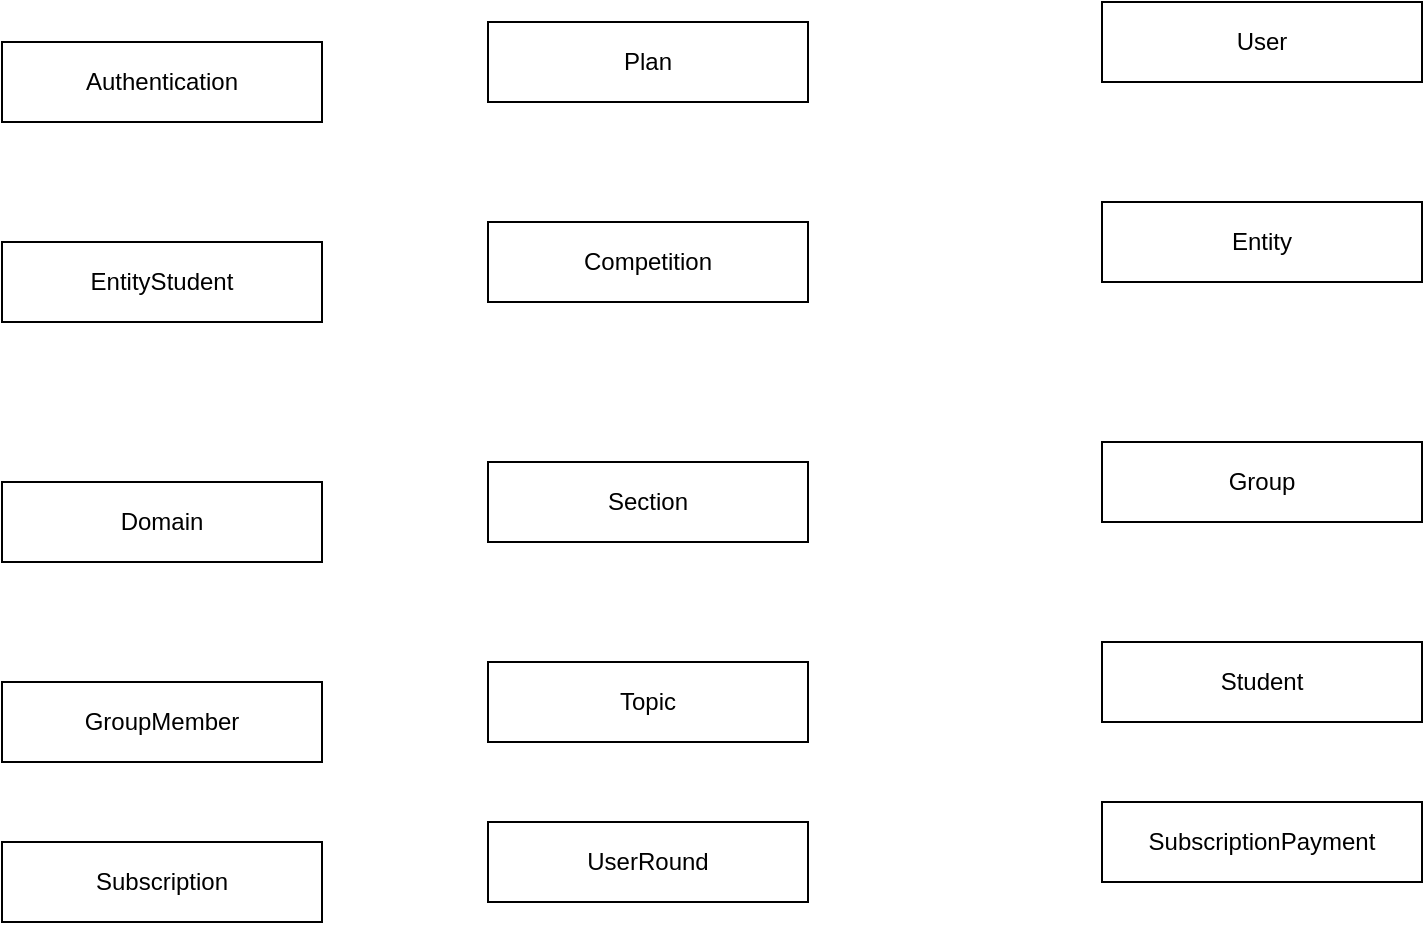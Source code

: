 <mxfile version="22.1.2" type="device" pages="2">
  <diagram name="ERD" id="hwRXHwYlmN7OitarI402">
    <mxGraphModel dx="1295" dy="1858" grid="1" gridSize="10" guides="1" tooltips="1" connect="1" arrows="1" fold="1" page="1" pageScale="1" pageWidth="850" pageHeight="1100" math="0" shadow="0">
      <root>
        <mxCell id="0" />
        <mxCell id="1" parent="0" />
        <mxCell id="P8JqCdYBpQHJv0acO1Ic-2" value="GroupMember" style="whiteSpace=wrap;html=1;align=center;" vertex="1" parent="1">
          <mxGeometry x="50" y="-360" width="160" height="40" as="geometry" />
        </mxCell>
        <mxCell id="P8JqCdYBpQHJv0acO1Ic-3" value="Topic" style="whiteSpace=wrap;html=1;align=center;" vertex="1" parent="1">
          <mxGeometry x="293" y="-370" width="160" height="40" as="geometry" />
        </mxCell>
        <mxCell id="P8JqCdYBpQHJv0acO1Ic-4" value="Student" style="whiteSpace=wrap;html=1;align=center;" vertex="1" parent="1">
          <mxGeometry x="600" y="-380" width="160" height="40" as="geometry" />
        </mxCell>
        <mxCell id="P8JqCdYBpQHJv0acO1Ic-5" value="SubscriptionPayment" style="whiteSpace=wrap;html=1;align=center;" vertex="1" parent="1">
          <mxGeometry x="600" y="-300" width="160" height="40" as="geometry" />
        </mxCell>
        <mxCell id="P8JqCdYBpQHJv0acO1Ic-6" value="UserRound" style="whiteSpace=wrap;html=1;align=center;" vertex="1" parent="1">
          <mxGeometry x="293" y="-290" width="160" height="40" as="geometry" />
        </mxCell>
        <mxCell id="P8JqCdYBpQHJv0acO1Ic-7" value="Subscription" style="whiteSpace=wrap;html=1;align=center;" vertex="1" parent="1">
          <mxGeometry x="50" y="-280" width="160" height="40" as="geometry" />
        </mxCell>
        <mxCell id="P8JqCdYBpQHJv0acO1Ic-8" value="Entity" style="whiteSpace=wrap;html=1;align=center;" vertex="1" parent="1">
          <mxGeometry x="600" y="-600" width="160" height="40" as="geometry" />
        </mxCell>
        <mxCell id="P8JqCdYBpQHJv0acO1Ic-9" value="Competition" style="whiteSpace=wrap;html=1;align=center;" vertex="1" parent="1">
          <mxGeometry x="293" y="-590" width="160" height="40" as="geometry" />
        </mxCell>
        <mxCell id="P8JqCdYBpQHJv0acO1Ic-10" value="EntityStudent" style="whiteSpace=wrap;html=1;align=center;" vertex="1" parent="1">
          <mxGeometry x="50" y="-580" width="160" height="40" as="geometry" />
        </mxCell>
        <mxCell id="P8JqCdYBpQHJv0acO1Ic-11" value="Group" style="whiteSpace=wrap;html=1;align=center;" vertex="1" parent="1">
          <mxGeometry x="600" y="-480" width="160" height="40" as="geometry" />
        </mxCell>
        <mxCell id="P8JqCdYBpQHJv0acO1Ic-12" value="Section" style="whiteSpace=wrap;html=1;align=center;" vertex="1" parent="1">
          <mxGeometry x="293" y="-470" width="160" height="40" as="geometry" />
        </mxCell>
        <mxCell id="P8JqCdYBpQHJv0acO1Ic-13" value="Domain" style="whiteSpace=wrap;html=1;align=center;" vertex="1" parent="1">
          <mxGeometry x="50" y="-460" width="160" height="40" as="geometry" />
        </mxCell>
        <mxCell id="P8JqCdYBpQHJv0acO1Ic-14" value="User" style="whiteSpace=wrap;html=1;align=center;" vertex="1" parent="1">
          <mxGeometry x="600" y="-700" width="160" height="40" as="geometry" />
        </mxCell>
        <mxCell id="P8JqCdYBpQHJv0acO1Ic-15" value="Plan" style="whiteSpace=wrap;html=1;align=center;" vertex="1" parent="1">
          <mxGeometry x="293" y="-690" width="160" height="40" as="geometry" />
        </mxCell>
        <mxCell id="P8JqCdYBpQHJv0acO1Ic-16" value="Authentication" style="whiteSpace=wrap;html=1;align=center;" vertex="1" parent="1">
          <mxGeometry x="50" y="-680" width="160" height="40" as="geometry" />
        </mxCell>
      </root>
    </mxGraphModel>
  </diagram>
  <diagram name="Tables" id="ACTJizN5Qxo46IwupQNN">
    <mxGraphModel dx="1036" dy="1706" grid="1" gridSize="10" guides="1" tooltips="1" connect="1" arrows="1" fold="1" page="1" pageScale="1" pageWidth="850" pageHeight="1100" math="0" shadow="0">
      <root>
        <mxCell id="aL5RLeebEqvUCbHwp5d0-0" />
        <mxCell id="aL5RLeebEqvUCbHwp5d0-1" parent="aL5RLeebEqvUCbHwp5d0-0" />
        <mxCell id="aL5RLeebEqvUCbHwp5d0-2" value="Competition Table" style="swimlane;startSize=20;" vertex="1" parent="aL5RLeebEqvUCbHwp5d0-1">
          <mxGeometry x="285" y="-680" width="270" height="254" as="geometry" />
        </mxCell>
        <mxCell id="aL5RLeebEqvUCbHwp5d0-3" value="EntityID: INT (Composite PK, Composite FK)" style="text;html=1;strokeColor=default;fillColor=none;" vertex="1" parent="aL5RLeebEqvUCbHwp5d0-2">
          <mxGeometry y="20" width="270" height="26" as="geometry" />
        </mxCell>
        <mxCell id="aL5RLeebEqvUCbHwp5d0-4" value="DomainID: INT (Composite PK, Composite FK)" style="text;html=1;strokeColor=default;fillColor=none;" vertex="1" parent="aL5RLeebEqvUCbHwp5d0-2">
          <mxGeometry y="46" width="270" height="26" as="geometry" />
        </mxCell>
        <mxCell id="aL5RLeebEqvUCbHwp5d0-5" value="CompetitionID: INT (Composite PK)" style="text;html=1;strokeColor=default;fillColor=none;" vertex="1" parent="aL5RLeebEqvUCbHwp5d0-2">
          <mxGeometry y="72" width="270" height="26" as="geometry" />
        </mxCell>
        <mxCell id="aL5RLeebEqvUCbHwp5d0-6" value="CompetitionName: VARCHAR" style="text;html=1;strokeColor=default;fillColor=none;" vertex="1" parent="aL5RLeebEqvUCbHwp5d0-2">
          <mxGeometry y="98" width="270" height="26" as="geometry" />
        </mxCell>
        <mxCell id="aL5RLeebEqvUCbHwp5d0-7" value="CompetitionDescription: VARCHAR" style="text;html=1;strokeColor=default;fillColor=none;" vertex="1" parent="aL5RLeebEqvUCbHwp5d0-2">
          <mxGeometry y="124" width="270" height="26" as="geometry" />
        </mxCell>
        <mxCell id="aL5RLeebEqvUCbHwp5d0-8" value="CompetitionDate: DATE" style="text;html=1;strokeColor=default;fillColor=none;" vertex="1" parent="aL5RLeebEqvUCbHwp5d0-2">
          <mxGeometry y="150" width="270" height="26" as="geometry" />
        </mxCell>
        <mxCell id="aL5RLeebEqvUCbHwp5d0-9" value="Status: INT" style="text;html=1;strokeColor=default;fillColor=none;" vertex="1" parent="aL5RLeebEqvUCbHwp5d0-2">
          <mxGeometry y="176" width="270" height="26" as="geometry" />
        </mxCell>
        <mxCell id="aL5RLeebEqvUCbHwp5d0-10" value="CreatedDate: DATE" style="text;html=1;strokeColor=default;fillColor=none;" vertex="1" parent="aL5RLeebEqvUCbHwp5d0-2">
          <mxGeometry y="202" width="270" height="26" as="geometry" />
        </mxCell>
        <mxCell id="aL5RLeebEqvUCbHwp5d0-11" value="UpdatedDate: DATE" style="text;html=1;strokeColor=default;fillColor=none;" vertex="1" parent="aL5RLeebEqvUCbHwp5d0-2">
          <mxGeometry y="228" width="270" height="26" as="geometry" />
        </mxCell>
        <mxCell id="aL5RLeebEqvUCbHwp5d0-12" value="Domain Table" style="swimlane;startSize=20;" vertex="1" parent="aL5RLeebEqvUCbHwp5d0-1">
          <mxGeometry x="40" y="-374" width="200" height="228" as="geometry" />
        </mxCell>
        <mxCell id="aL5RLeebEqvUCbHwp5d0-13" value="EntityID: INT (Composite PK, FK)" style="text;html=1;strokeColor=default;fillColor=none;" vertex="1" parent="aL5RLeebEqvUCbHwp5d0-12">
          <mxGeometry y="20" width="200" height="26" as="geometry" />
        </mxCell>
        <mxCell id="aL5RLeebEqvUCbHwp5d0-14" value="DomainID: INT (Composite PK)" style="text;html=1;strokeColor=default;fillColor=none;" vertex="1" parent="aL5RLeebEqvUCbHwp5d0-12">
          <mxGeometry y="46" width="200" height="26" as="geometry" />
        </mxCell>
        <mxCell id="aL5RLeebEqvUCbHwp5d0-15" value="DomainName: VARCHAR" style="text;html=1;strokeColor=default;fillColor=none;" vertex="1" parent="aL5RLeebEqvUCbHwp5d0-12">
          <mxGeometry y="72" width="200" height="26" as="geometry" />
        </mxCell>
        <mxCell id="aL5RLeebEqvUCbHwp5d0-16" value="DomainImage: VARCHAR" style="text;html=1;strokeColor=default;fillColor=none;" vertex="1" parent="aL5RLeebEqvUCbHwp5d0-12">
          <mxGeometry y="98" width="200" height="26" as="geometry" />
        </mxCell>
        <mxCell id="aL5RLeebEqvUCbHwp5d0-17" value="DomainOrder: INT" style="text;html=1;strokeColor=default;fillColor=none;" vertex="1" parent="aL5RLeebEqvUCbHwp5d0-12">
          <mxGeometry y="124" width="200" height="26" as="geometry" />
        </mxCell>
        <mxCell id="aL5RLeebEqvUCbHwp5d0-18" value="Status: INT" style="text;html=1;strokeColor=default;fillColor=none;" vertex="1" parent="aL5RLeebEqvUCbHwp5d0-12">
          <mxGeometry y="150" width="200" height="26" as="geometry" />
        </mxCell>
        <mxCell id="aL5RLeebEqvUCbHwp5d0-19" value="CreatedDate: DATE" style="text;html=1;strokeColor=default;fillColor=none;" vertex="1" parent="aL5RLeebEqvUCbHwp5d0-12">
          <mxGeometry y="176" width="200" height="26" as="geometry" />
        </mxCell>
        <mxCell id="aL5RLeebEqvUCbHwp5d0-20" value="UpdatedDate: DATE" style="text;html=1;strokeColor=default;fillColor=none;" vertex="1" parent="aL5RLeebEqvUCbHwp5d0-12">
          <mxGeometry y="202" width="200" height="26" as="geometry" />
        </mxCell>
        <mxCell id="aL5RLeebEqvUCbHwp5d0-21" value="Entity Table" style="swimlane;startSize=20;" vertex="1" parent="aL5RLeebEqvUCbHwp5d0-1">
          <mxGeometry x="600" y="-680" width="200" height="254" as="geometry" />
        </mxCell>
        <mxCell id="aL5RLeebEqvUCbHwp5d0-22" value="EntityID: INT (PK)" style="text;html=1;strokeColor=default;fillColor=none;" vertex="1" parent="aL5RLeebEqvUCbHwp5d0-21">
          <mxGeometry y="20" width="200" height="26" as="geometry" />
        </mxCell>
        <mxCell id="aL5RLeebEqvUCbHwp5d0-23" value="EntityName: VARCHAR" style="text;html=1;strokeColor=default;fillColor=none;" vertex="1" parent="aL5RLeebEqvUCbHwp5d0-21">
          <mxGeometry y="46" width="200" height="26" as="geometry" />
        </mxCell>
        <mxCell id="aL5RLeebEqvUCbHwp5d0-24" value="ManagerID: VARCHAR (FK)" style="text;html=1;strokeColor=default;fillColor=none;" vertex="1" parent="aL5RLeebEqvUCbHwp5d0-21">
          <mxGeometry y="72" width="200" height="26" as="geometry" />
        </mxCell>
        <mxCell id="aL5RLeebEqvUCbHwp5d0-25" value="EntityPhone: VARCHAR" style="text;html=1;strokeColor=default;fillColor=none;" vertex="1" parent="aL5RLeebEqvUCbHwp5d0-21">
          <mxGeometry y="98" width="200" height="26" as="geometry" />
        </mxCell>
        <mxCell id="aL5RLeebEqvUCbHwp5d0-26" value="EntityEmail: VARCHAR" style="text;html=1;strokeColor=default;fillColor=none;" vertex="1" parent="aL5RLeebEqvUCbHwp5d0-21">
          <mxGeometry y="124" width="200" height="26" as="geometry" />
        </mxCell>
        <mxCell id="aL5RLeebEqvUCbHwp5d0-27" value="EntityImage: VARCHAR" style="text;html=1;strokeColor=default;fillColor=none;" vertex="1" parent="aL5RLeebEqvUCbHwp5d0-21">
          <mxGeometry y="150" width="200" height="26" as="geometry" />
        </mxCell>
        <mxCell id="aL5RLeebEqvUCbHwp5d0-28" value="Status: INT" style="text;html=1;strokeColor=default;fillColor=none;" vertex="1" parent="aL5RLeebEqvUCbHwp5d0-21">
          <mxGeometry y="176" width="200" height="26" as="geometry" />
        </mxCell>
        <mxCell id="aL5RLeebEqvUCbHwp5d0-29" value="CreatedDate: DATE" style="text;html=1;strokeColor=default;fillColor=none;" vertex="1" parent="aL5RLeebEqvUCbHwp5d0-21">
          <mxGeometry y="202" width="200" height="26" as="geometry" />
        </mxCell>
        <mxCell id="aL5RLeebEqvUCbHwp5d0-30" value="UpdatedDate: DATE" style="text;html=1;strokeColor=default;fillColor=none;" vertex="1" parent="aL5RLeebEqvUCbHwp5d0-21">
          <mxGeometry y="228" width="200" height="26" as="geometry" />
        </mxCell>
        <mxCell id="aL5RLeebEqvUCbHwp5d0-31" value="EntityStudent Table" style="swimlane;startSize=20;" vertex="1" parent="aL5RLeebEqvUCbHwp5d0-1">
          <mxGeometry x="40" y="-680" width="200" height="150" as="geometry" />
        </mxCell>
        <mxCell id="aL5RLeebEqvUCbHwp5d0-32" value="EntityID: INT (PK)" style="text;html=1;strokeColor=default;fillColor=none;" vertex="1" parent="aL5RLeebEqvUCbHwp5d0-31">
          <mxGeometry y="20" width="200" height="26" as="geometry" />
        </mxCell>
        <mxCell id="aL5RLeebEqvUCbHwp5d0-33" value="StudentID: INT" style="text;html=1;strokeColor=default;fillColor=none;" vertex="1" parent="aL5RLeebEqvUCbHwp5d0-31">
          <mxGeometry y="46" width="200" height="26" as="geometry" />
        </mxCell>
        <mxCell id="aL5RLeebEqvUCbHwp5d0-34" value="Status: INT" style="text;html=1;strokeColor=default;fillColor=none;" vertex="1" parent="aL5RLeebEqvUCbHwp5d0-31">
          <mxGeometry y="72" width="200" height="26" as="geometry" />
        </mxCell>
        <mxCell id="aL5RLeebEqvUCbHwp5d0-35" value="CreatedDate: DATE" style="text;html=1;strokeColor=default;fillColor=none;" vertex="1" parent="aL5RLeebEqvUCbHwp5d0-31">
          <mxGeometry y="98" width="200" height="26" as="geometry" />
        </mxCell>
        <mxCell id="aL5RLeebEqvUCbHwp5d0-36" value="UpdatedDate: DATE" style="text;html=1;strokeColor=default;fillColor=none;" vertex="1" parent="aL5RLeebEqvUCbHwp5d0-31">
          <mxGeometry y="124" width="200" height="26" as="geometry" />
        </mxCell>
        <mxCell id="aL5RLeebEqvUCbHwp5d0-37" value="Group Table" style="swimlane;startSize=20;" vertex="1" parent="aL5RLeebEqvUCbHwp5d0-1">
          <mxGeometry x="600" y="-374" width="200" height="202" as="geometry" />
        </mxCell>
        <mxCell id="aL5RLeebEqvUCbHwp5d0-38" value="EntityID: INT (Composite PK, FK)" style="text;html=1;strokeColor=default;fillColor=none;" vertex="1" parent="aL5RLeebEqvUCbHwp5d0-37">
          <mxGeometry y="20" width="200" height="26" as="geometry" />
        </mxCell>
        <mxCell id="aL5RLeebEqvUCbHwp5d0-39" value="GroupID: INT (Composite PK)" style="text;html=1;strokeColor=default;fillColor=none;" vertex="1" parent="aL5RLeebEqvUCbHwp5d0-37">
          <mxGeometry y="46" width="200" height="26" as="geometry" />
        </mxCell>
        <mxCell id="aL5RLeebEqvUCbHwp5d0-40" value="GroupName: VARCHAR" style="text;html=1;strokeColor=default;fillColor=none;" vertex="1" parent="aL5RLeebEqvUCbHwp5d0-37">
          <mxGeometry y="72" width="200" height="26" as="geometry" />
        </mxCell>
        <mxCell id="aL5RLeebEqvUCbHwp5d0-41" value="GroupImage: VARCHAR" style="text;html=1;strokeColor=default;fillColor=none;" vertex="1" parent="aL5RLeebEqvUCbHwp5d0-37">
          <mxGeometry y="98" width="200" height="26" as="geometry" />
        </mxCell>
        <mxCell id="aL5RLeebEqvUCbHwp5d0-42" value="Status: INT" style="text;html=1;strokeColor=default;fillColor=none;" vertex="1" parent="aL5RLeebEqvUCbHwp5d0-37">
          <mxGeometry y="124" width="200" height="26" as="geometry" />
        </mxCell>
        <mxCell id="aL5RLeebEqvUCbHwp5d0-43" value="CreatedDate: DATE" style="text;html=1;strokeColor=default;fillColor=none;" vertex="1" parent="aL5RLeebEqvUCbHwp5d0-37">
          <mxGeometry y="150" width="200" height="26" as="geometry" />
        </mxCell>
        <mxCell id="aL5RLeebEqvUCbHwp5d0-44" value="UpdatedDate: DATE" style="text;html=1;strokeColor=default;fillColor=none;" vertex="1" parent="aL5RLeebEqvUCbHwp5d0-37">
          <mxGeometry y="176" width="200" height="26" as="geometry" />
        </mxCell>
        <mxCell id="aL5RLeebEqvUCbHwp5d0-45" value="Plan Table" style="swimlane;startSize=20;" vertex="1" parent="aL5RLeebEqvUCbHwp5d0-1">
          <mxGeometry x="320" y="-1040" width="200" height="176" as="geometry" />
        </mxCell>
        <mxCell id="aL5RLeebEqvUCbHwp5d0-46" value="PlanID: INT (PK)" style="text;html=1;strokeColor=default;fillColor=none;" vertex="1" parent="aL5RLeebEqvUCbHwp5d0-45">
          <mxGeometry y="20" width="200" height="26" as="geometry" />
        </mxCell>
        <mxCell id="aL5RLeebEqvUCbHwp5d0-47" value="PlanName: VARCHAR" style="text;html=1;strokeColor=default;fillColor=none;" vertex="1" parent="aL5RLeebEqvUCbHwp5d0-45">
          <mxGeometry y="46" width="200" height="26" as="geometry" />
        </mxCell>
        <mxCell id="aL5RLeebEqvUCbHwp5d0-48" value="AllowedGroups: INT" style="text;html=1;strokeColor=default;fillColor=none;" vertex="1" parent="aL5RLeebEqvUCbHwp5d0-45">
          <mxGeometry y="72" width="200" height="26" as="geometry" />
        </mxCell>
        <mxCell id="aL5RLeebEqvUCbHwp5d0-49" value="AllowedStudents: INT" style="text;html=1;strokeColor=default;fillColor=none;" vertex="1" parent="aL5RLeebEqvUCbHwp5d0-45">
          <mxGeometry y="98" width="200" height="26" as="geometry" />
        </mxCell>
        <mxCell id="aL5RLeebEqvUCbHwp5d0-50" value="Duration: VARCHAR" style="text;html=1;strokeColor=default;fillColor=none;" vertex="1" parent="aL5RLeebEqvUCbHwp5d0-45">
          <mxGeometry y="124" width="200" height="26" as="geometry" />
        </mxCell>
        <mxCell id="aL5RLeebEqvUCbHwp5d0-51" value="Price: DECIMAL" style="text;html=1;strokeColor=default;fillColor=none;" vertex="1" parent="aL5RLeebEqvUCbHwp5d0-45">
          <mxGeometry y="150" width="200" height="26" as="geometry" />
        </mxCell>
        <mxCell id="aL5RLeebEqvUCbHwp5d0-52" value="GroupMember Table" style="swimlane;startSize=20;" vertex="1" parent="aL5RLeebEqvUCbHwp5d0-1">
          <mxGeometry x="40" y="449" width="200" height="228" as="geometry" />
        </mxCell>
        <mxCell id="aL5RLeebEqvUCbHwp5d0-53" value="EntityID: INT (Composite FK)" style="text;html=1;strokeColor=default;fillColor=none;" vertex="1" parent="aL5RLeebEqvUCbHwp5d0-52">
          <mxGeometry y="20" width="200" height="26" as="geometry" />
        </mxCell>
        <mxCell id="aL5RLeebEqvUCbHwp5d0-54" value="GroupID: INT (Composite FK)" style="text;html=1;strokeColor=default;fillColor=none;" vertex="1" parent="aL5RLeebEqvUCbHwp5d0-52">
          <mxGeometry y="46" width="200" height="26" as="geometry" />
        </mxCell>
        <mxCell id="aL5RLeebEqvUCbHwp5d0-55" value="MemberID: INT (FK)" style="text;html=1;strokeColor=default;fillColor=none;" vertex="1" parent="aL5RLeebEqvUCbHwp5d0-52">
          <mxGeometry y="72" width="200" height="26" as="geometry" />
        </mxCell>
        <mxCell id="aL5RLeebEqvUCbHwp5d0-56" value="LinkID: INT (PK)" style="text;html=1;strokeColor=default;fillColor=none;" vertex="1" parent="aL5RLeebEqvUCbHwp5d0-52">
          <mxGeometry y="98" width="200" height="26" as="geometry" />
        </mxCell>
        <mxCell id="aL5RLeebEqvUCbHwp5d0-57" value="Rank: VARCHAR" style="text;html=1;strokeColor=default;fillColor=none;" vertex="1" parent="aL5RLeebEqvUCbHwp5d0-52">
          <mxGeometry y="124" width="200" height="26" as="geometry" />
        </mxCell>
        <mxCell id="aL5RLeebEqvUCbHwp5d0-58" value="Status: INT" style="text;html=1;strokeColor=default;fillColor=none;" vertex="1" parent="aL5RLeebEqvUCbHwp5d0-52">
          <mxGeometry y="150" width="200" height="26" as="geometry" />
        </mxCell>
        <mxCell id="aL5RLeebEqvUCbHwp5d0-59" value="CreatedDate: DATE" style="text;html=1;strokeColor=default;fillColor=none;" vertex="1" parent="aL5RLeebEqvUCbHwp5d0-52">
          <mxGeometry y="176" width="200" height="26" as="geometry" />
        </mxCell>
        <mxCell id="aL5RLeebEqvUCbHwp5d0-60" value="UpdatedDate: DATE" style="text;html=1;strokeColor=default;fillColor=none;" vertex="1" parent="aL5RLeebEqvUCbHwp5d0-52">
          <mxGeometry y="202" width="200" height="26" as="geometry" />
        </mxCell>
        <mxCell id="aL5RLeebEqvUCbHwp5d0-61" value="Section Table" style="swimlane;startSize=20;" vertex="1" parent="aL5RLeebEqvUCbHwp5d0-1">
          <mxGeometry x="293" y="-374" width="255" height="254" as="geometry" />
        </mxCell>
        <mxCell id="aL5RLeebEqvUCbHwp5d0-62" value="EntityID: INT (Composite PK, Composite FK)" style="text;html=1;strokeColor=default;fillColor=none;" vertex="1" parent="aL5RLeebEqvUCbHwp5d0-61">
          <mxGeometry y="20" width="255" height="26" as="geometry" />
        </mxCell>
        <mxCell id="aL5RLeebEqvUCbHwp5d0-63" value="DomainID: INT (Composite PK, Composite FK)" style="text;html=1;strokeColor=default;fillColor=none;" vertex="1" parent="aL5RLeebEqvUCbHwp5d0-61">
          <mxGeometry y="46" width="255" height="26" as="geometry" />
        </mxCell>
        <mxCell id="aL5RLeebEqvUCbHwp5d0-64" value="SectionID: INT (Composite PK)" style="text;html=1;strokeColor=default;fillColor=none;" vertex="1" parent="aL5RLeebEqvUCbHwp5d0-61">
          <mxGeometry y="72" width="255" height="26" as="geometry" />
        </mxCell>
        <mxCell id="aL5RLeebEqvUCbHwp5d0-65" value="SectionName: VARCHAR" style="text;html=1;strokeColor=default;fillColor=none;" vertex="1" parent="aL5RLeebEqvUCbHwp5d0-61">
          <mxGeometry y="98" width="255" height="26" as="geometry" />
        </mxCell>
        <mxCell id="aL5RLeebEqvUCbHwp5d0-66" value="SectionImage: VARCHAR" style="text;html=1;strokeColor=default;fillColor=none;" vertex="1" parent="aL5RLeebEqvUCbHwp5d0-61">
          <mxGeometry y="124" width="255" height="26" as="geometry" />
        </mxCell>
        <mxCell id="aL5RLeebEqvUCbHwp5d0-67" value="SectionOrder: INT" style="text;html=1;strokeColor=default;fillColor=none;" vertex="1" parent="aL5RLeebEqvUCbHwp5d0-61">
          <mxGeometry y="150" width="255" height="26" as="geometry" />
        </mxCell>
        <mxCell id="aL5RLeebEqvUCbHwp5d0-68" value="Status: INT" style="text;html=1;strokeColor=default;fillColor=none;" vertex="1" parent="aL5RLeebEqvUCbHwp5d0-61">
          <mxGeometry y="176" width="255" height="26" as="geometry" />
        </mxCell>
        <mxCell id="aL5RLeebEqvUCbHwp5d0-69" value="CreatedDate: DATE" style="text;html=1;strokeColor=default;fillColor=none;" vertex="1" parent="aL5RLeebEqvUCbHwp5d0-61">
          <mxGeometry y="202" width="255" height="26" as="geometry" />
        </mxCell>
        <mxCell id="aL5RLeebEqvUCbHwp5d0-70" value="UpdatedDate: DATE" style="text;html=1;strokeColor=default;fillColor=none;" vertex="1" parent="aL5RLeebEqvUCbHwp5d0-61">
          <mxGeometry y="228" width="255" height="26" as="geometry" />
        </mxCell>
        <mxCell id="aL5RLeebEqvUCbHwp5d0-71" value="Student Table" style="swimlane;startSize=20;" vertex="1" parent="aL5RLeebEqvUCbHwp5d0-1">
          <mxGeometry x="600" y="449" width="200" height="202" as="geometry" />
        </mxCell>
        <mxCell id="aL5RLeebEqvUCbHwp5d0-72" value="StudentID: INT (PK, FK)" style="text;html=1;strokeColor=default;fillColor=none;" vertex="1" parent="aL5RLeebEqvUCbHwp5d0-71">
          <mxGeometry y="20" width="200" height="26" as="geometry" />
        </mxCell>
        <mxCell id="aL5RLeebEqvUCbHwp5d0-73" value="StudentName: VARCHAR" style="text;html=1;strokeColor=default;fillColor=none;" vertex="1" parent="aL5RLeebEqvUCbHwp5d0-71">
          <mxGeometry y="46" width="200" height="26" as="geometry" />
        </mxCell>
        <mxCell id="aL5RLeebEqvUCbHwp5d0-74" value="StudentPhone: VARCHAR" style="text;html=1;strokeColor=default;fillColor=none;" vertex="1" parent="aL5RLeebEqvUCbHwp5d0-71">
          <mxGeometry y="72" width="200" height="26" as="geometry" />
        </mxCell>
        <mxCell id="aL5RLeebEqvUCbHwp5d0-75" value="StudentEmail: VARCHAR" style="text;html=1;strokeColor=default;fillColor=none;" vertex="1" parent="aL5RLeebEqvUCbHwp5d0-71">
          <mxGeometry y="98" width="200" height="26" as="geometry" />
        </mxCell>
        <mxCell id="aL5RLeebEqvUCbHwp5d0-76" value="Status: INT" style="text;html=1;strokeColor=default;fillColor=none;" vertex="1" parent="aL5RLeebEqvUCbHwp5d0-71">
          <mxGeometry y="124" width="200" height="26" as="geometry" />
        </mxCell>
        <mxCell id="aL5RLeebEqvUCbHwp5d0-77" value="CreatedDate: DATE" style="text;html=1;strokeColor=default;fillColor=none;" vertex="1" parent="aL5RLeebEqvUCbHwp5d0-71">
          <mxGeometry y="150" width="200" height="26" as="geometry" />
        </mxCell>
        <mxCell id="aL5RLeebEqvUCbHwp5d0-78" value="UpdatedDate: DATE" style="text;html=1;strokeColor=default;fillColor=none;" vertex="1" parent="aL5RLeebEqvUCbHwp5d0-71">
          <mxGeometry y="176" width="200" height="26" as="geometry" />
        </mxCell>
        <mxCell id="aL5RLeebEqvUCbHwp5d0-79" value="Subscription Table" style="swimlane;startSize=20;flipH=1;" vertex="1" parent="aL5RLeebEqvUCbHwp5d0-1">
          <mxGeometry x="40" y="40" width="200" height="228" as="geometry" />
        </mxCell>
        <mxCell id="aL5RLeebEqvUCbHwp5d0-80" value="SubscriptionID: INT (PK)" style="text;html=1;strokeColor=default;fillColor=none;" vertex="1" parent="aL5RLeebEqvUCbHwp5d0-79">
          <mxGeometry y="20" width="200" height="26" as="geometry" />
        </mxCell>
        <mxCell id="aL5RLeebEqvUCbHwp5d0-81" value="UserID: INT (FK)" style="text;html=1;strokeColor=default;fillColor=none;" vertex="1" parent="aL5RLeebEqvUCbHwp5d0-79">
          <mxGeometry y="46" width="200" height="26" as="geometry" />
        </mxCell>
        <mxCell id="aL5RLeebEqvUCbHwp5d0-82" value="PlanID: INT (FK)" style="text;html=1;strokeColor=default;fillColor=none;" vertex="1" parent="aL5RLeebEqvUCbHwp5d0-79">
          <mxGeometry y="72" width="200" height="26" as="geometry" />
        </mxCell>
        <mxCell id="aL5RLeebEqvUCbHwp5d0-83" value="StartDate: DATE" style="text;html=1;strokeColor=default;fillColor=none;" vertex="1" parent="aL5RLeebEqvUCbHwp5d0-79">
          <mxGeometry y="98" width="200" height="26" as="geometry" />
        </mxCell>
        <mxCell id="aL5RLeebEqvUCbHwp5d0-84" value="EndDate: DATE" style="text;html=1;strokeColor=default;fillColor=none;" vertex="1" parent="aL5RLeebEqvUCbHwp5d0-79">
          <mxGeometry y="124" width="200" height="26" as="geometry" />
        </mxCell>
        <mxCell id="aL5RLeebEqvUCbHwp5d0-85" value="Status: INT" style="text;html=1;strokeColor=default;fillColor=none;" vertex="1" parent="aL5RLeebEqvUCbHwp5d0-79">
          <mxGeometry y="150" width="200" height="26" as="geometry" />
        </mxCell>
        <mxCell id="aL5RLeebEqvUCbHwp5d0-86" value="CreatedDate: DATE" style="text;html=1;strokeColor=default;fillColor=none;" vertex="1" parent="aL5RLeebEqvUCbHwp5d0-79">
          <mxGeometry y="176" width="200" height="26" as="geometry" />
        </mxCell>
        <mxCell id="aL5RLeebEqvUCbHwp5d0-87" value="UpdatedDate: DATE" style="text;html=1;strokeColor=default;fillColor=none;" vertex="1" parent="aL5RLeebEqvUCbHwp5d0-79">
          <mxGeometry y="202" width="200" height="26" as="geometry" />
        </mxCell>
        <mxCell id="aL5RLeebEqvUCbHwp5d0-88" value="SubscriptionPayment Table" style="swimlane;startSize=20;flipH=1;" vertex="1" parent="aL5RLeebEqvUCbHwp5d0-1">
          <mxGeometry x="600" y="40" width="200" height="228" as="geometry" />
        </mxCell>
        <mxCell id="aL5RLeebEqvUCbHwp5d0-89" value="PaymentID: INT (PK)" style="text;html=1;strokeColor=default;fillColor=none;" vertex="1" parent="aL5RLeebEqvUCbHwp5d0-88">
          <mxGeometry y="20" width="200" height="26" as="geometry" />
        </mxCell>
        <mxCell id="aL5RLeebEqvUCbHwp5d0-90" value="SubscriptionID: INT (FK)" style="text;html=1;strokeColor=default;fillColor=none;" vertex="1" parent="aL5RLeebEqvUCbHwp5d0-88">
          <mxGeometry y="46" width="200" height="26" as="geometry" />
        </mxCell>
        <mxCell id="aL5RLeebEqvUCbHwp5d0-91" value="PaymentDate: DATE" style="text;html=1;strokeColor=default;fillColor=none;" vertex="1" parent="aL5RLeebEqvUCbHwp5d0-88">
          <mxGeometry y="72" width="200" height="26" as="geometry" />
        </mxCell>
        <mxCell id="aL5RLeebEqvUCbHwp5d0-92" value="Amount: DECIMAL" style="text;html=1;strokeColor=default;fillColor=none;" vertex="1" parent="aL5RLeebEqvUCbHwp5d0-88">
          <mxGeometry y="98" width="200" height="26" as="geometry" />
        </mxCell>
        <mxCell id="aL5RLeebEqvUCbHwp5d0-93" value="PaymentMethod: VARCHAR" style="text;html=1;strokeColor=default;fillColor=none;" vertex="1" parent="aL5RLeebEqvUCbHwp5d0-88">
          <mxGeometry y="124" width="200" height="26" as="geometry" />
        </mxCell>
        <mxCell id="aL5RLeebEqvUCbHwp5d0-94" value="Status: INT" style="text;html=1;strokeColor=default;fillColor=none;" vertex="1" parent="aL5RLeebEqvUCbHwp5d0-88">
          <mxGeometry y="150" width="200" height="26" as="geometry" />
        </mxCell>
        <mxCell id="aL5RLeebEqvUCbHwp5d0-95" value="CreatedDate: DATE" style="text;html=1;strokeColor=default;fillColor=none;" vertex="1" parent="aL5RLeebEqvUCbHwp5d0-88">
          <mxGeometry y="176" width="200" height="26" as="geometry" />
        </mxCell>
        <mxCell id="aL5RLeebEqvUCbHwp5d0-96" value="UpdatedDate: DATE" style="text;html=1;strokeColor=default;fillColor=none;" vertex="1" parent="aL5RLeebEqvUCbHwp5d0-88">
          <mxGeometry y="202" width="200" height="26" as="geometry" />
        </mxCell>
        <mxCell id="aL5RLeebEqvUCbHwp5d0-97" value="Topic Table" style="swimlane;startSize=20;" vertex="1" parent="aL5RLeebEqvUCbHwp5d0-1">
          <mxGeometry x="293" y="449" width="255" height="280" as="geometry" />
        </mxCell>
        <mxCell id="aL5RLeebEqvUCbHwp5d0-98" value="EntityID: INT (Composite PK, Composite FK)" style="text;html=1;strokeColor=default;fillColor=none;" vertex="1" parent="aL5RLeebEqvUCbHwp5d0-97">
          <mxGeometry y="20" width="255" height="26" as="geometry" />
        </mxCell>
        <mxCell id="aL5RLeebEqvUCbHwp5d0-99" value="DomainID: INT (Composite PK, Composite FK)" style="text;html=1;strokeColor=default;fillColor=none;" vertex="1" parent="aL5RLeebEqvUCbHwp5d0-97">
          <mxGeometry y="46" width="255" height="26" as="geometry" />
        </mxCell>
        <mxCell id="aL5RLeebEqvUCbHwp5d0-100" value="SectionID: INT (Composite PK, Composite FK)" style="text;html=1;strokeColor=default;fillColor=none;" vertex="1" parent="aL5RLeebEqvUCbHwp5d0-97">
          <mxGeometry y="72" width="255" height="26" as="geometry" />
        </mxCell>
        <mxCell id="aL5RLeebEqvUCbHwp5d0-101" value="TopicID: INT (Composite PK)" style="text;html=1;strokeColor=default;fillColor=none;" vertex="1" parent="aL5RLeebEqvUCbHwp5d0-97">
          <mxGeometry y="98" width="255" height="26" as="geometry" />
        </mxCell>
        <mxCell id="aL5RLeebEqvUCbHwp5d0-102" value="TopicName: VARCHAR" style="text;html=1;strokeColor=default;fillColor=none;" vertex="1" parent="aL5RLeebEqvUCbHwp5d0-97">
          <mxGeometry y="124" width="255" height="26" as="geometry" />
        </mxCell>
        <mxCell id="aL5RLeebEqvUCbHwp5d0-103" value="TopicImage: VARCHAR" style="text;html=1;strokeColor=default;fillColor=none;" vertex="1" parent="aL5RLeebEqvUCbHwp5d0-97">
          <mxGeometry y="150" width="255" height="26" as="geometry" />
        </mxCell>
        <mxCell id="aL5RLeebEqvUCbHwp5d0-104" value="TopicOrder: INT" style="text;html=1;strokeColor=default;fillColor=none;" vertex="1" parent="aL5RLeebEqvUCbHwp5d0-97">
          <mxGeometry y="176" width="255" height="26" as="geometry" />
        </mxCell>
        <mxCell id="aL5RLeebEqvUCbHwp5d0-105" value="Status: INT" style="text;html=1;strokeColor=default;fillColor=none;" vertex="1" parent="aL5RLeebEqvUCbHwp5d0-97">
          <mxGeometry y="202" width="255" height="26" as="geometry" />
        </mxCell>
        <mxCell id="aL5RLeebEqvUCbHwp5d0-106" value="CreatedDate: DATE" style="text;html=1;strokeColor=default;fillColor=none;" vertex="1" parent="aL5RLeebEqvUCbHwp5d0-97">
          <mxGeometry y="228" width="255" height="26" as="geometry" />
        </mxCell>
        <mxCell id="aL5RLeebEqvUCbHwp5d0-107" value="UpdatedDate: DATE" style="text;html=1;strokeColor=default;fillColor=none;" vertex="1" parent="aL5RLeebEqvUCbHwp5d0-97">
          <mxGeometry y="254" width="255" height="26" as="geometry" />
        </mxCell>
        <mxCell id="aL5RLeebEqvUCbHwp5d0-108" value="User Table" style="swimlane;startSize=20;" vertex="1" parent="aL5RLeebEqvUCbHwp5d0-1">
          <mxGeometry x="600" y="-1040" width="200" height="306" as="geometry" />
        </mxCell>
        <mxCell id="aL5RLeebEqvUCbHwp5d0-109" value="UserID: INT (PK)" style="text;html=1;strokeColor=default;fillColor=none;" vertex="1" parent="aL5RLeebEqvUCbHwp5d0-108">
          <mxGeometry y="20" width="200" height="26" as="geometry" />
        </mxCell>
        <mxCell id="aL5RLeebEqvUCbHwp5d0-110" value="UserName: VARCHAR" style="text;html=1;strokeColor=default;fillColor=none;" vertex="1" parent="aL5RLeebEqvUCbHwp5d0-108">
          <mxGeometry y="46" width="200" height="26" as="geometry" />
        </mxCell>
        <mxCell id="aL5RLeebEqvUCbHwp5d0-111" value="UserImage: VARCHAR" style="text;html=1;strokeColor=default;fillColor=none;" vertex="1" parent="aL5RLeebEqvUCbHwp5d0-108">
          <mxGeometry y="72" width="200" height="26" as="geometry" />
        </mxCell>
        <mxCell id="aL5RLeebEqvUCbHwp5d0-112" value="UserPhone: VARCHAR" style="text;html=1;strokeColor=default;fillColor=none;" vertex="1" parent="aL5RLeebEqvUCbHwp5d0-108">
          <mxGeometry y="98" width="200" height="26" as="geometry" />
        </mxCell>
        <mxCell id="aL5RLeebEqvUCbHwp5d0-113" value="UserEmail: VARCHAR" style="text;html=1;strokeColor=default;fillColor=none;" vertex="1" parent="aL5RLeebEqvUCbHwp5d0-108">
          <mxGeometry y="124" width="200" height="26" as="geometry" />
        </mxCell>
        <mxCell id="aL5RLeebEqvUCbHwp5d0-114" value="UserGender: VARCHAR" style="text;html=1;strokeColor=default;fillColor=none;" vertex="1" parent="aL5RLeebEqvUCbHwp5d0-108">
          <mxGeometry y="150" width="200" height="26" as="geometry" />
        </mxCell>
        <mxCell id="aL5RLeebEqvUCbHwp5d0-115" value="UserBirthdate: DATE" style="text;html=1;strokeColor=default;fillColor=none;" vertex="1" parent="aL5RLeebEqvUCbHwp5d0-108">
          <mxGeometry y="176" width="200" height="26" as="geometry" />
        </mxCell>
        <mxCell id="aL5RLeebEqvUCbHwp5d0-116" value="UserRank: VARCHAR" style="text;html=1;strokeColor=default;fillColor=none;" vertex="1" parent="aL5RLeebEqvUCbHwp5d0-108">
          <mxGeometry y="202" width="200" height="26" as="geometry" />
        </mxCell>
        <mxCell id="aL5RLeebEqvUCbHwp5d0-117" value="Status: INT" style="text;html=1;strokeColor=default;fillColor=none;" vertex="1" parent="aL5RLeebEqvUCbHwp5d0-108">
          <mxGeometry y="228" width="200" height="26" as="geometry" />
        </mxCell>
        <mxCell id="aL5RLeebEqvUCbHwp5d0-118" value="CreatedDate: DATE" style="text;html=1;strokeColor=default;fillColor=none;" vertex="1" parent="aL5RLeebEqvUCbHwp5d0-108">
          <mxGeometry y="254" width="200" height="26" as="geometry" />
        </mxCell>
        <mxCell id="aL5RLeebEqvUCbHwp5d0-119" value="UpdatedDate: DATE" style="text;html=1;strokeColor=default;fillColor=none;" vertex="1" parent="aL5RLeebEqvUCbHwp5d0-108">
          <mxGeometry y="280" width="200" height="26" as="geometry" />
        </mxCell>
        <mxCell id="aL5RLeebEqvUCbHwp5d0-120" value="UserRound Table" style="swimlane;startSize=20;flipH=1;" vertex="1" parent="aL5RLeebEqvUCbHwp5d0-1">
          <mxGeometry x="280" y="40" width="280" height="306" as="geometry" />
        </mxCell>
        <mxCell id="aL5RLeebEqvUCbHwp5d0-121" value="EntityID: INT (Composite PK, Composite FK)" style="text;html=1;strokeColor=default;fillColor=none;" vertex="1" parent="aL5RLeebEqvUCbHwp5d0-120">
          <mxGeometry y="20" width="280" height="26" as="geometry" />
        </mxCell>
        <mxCell id="aL5RLeebEqvUCbHwp5d0-122" value="DomainID: INT (Composite PK, Composite FK)" style="text;html=1;strokeColor=default;fillColor=none;" vertex="1" parent="aL5RLeebEqvUCbHwp5d0-120">
          <mxGeometry y="46" width="280" height="26" as="geometry" />
        </mxCell>
        <mxCell id="aL5RLeebEqvUCbHwp5d0-123" value="SectionID: INT (Composite PK, Composite FK)" style="text;html=1;strokeColor=default;fillColor=none;" vertex="1" parent="aL5RLeebEqvUCbHwp5d0-120">
          <mxGeometry y="72" width="280" height="26" as="geometry" />
        </mxCell>
        <mxCell id="aL5RLeebEqvUCbHwp5d0-124" value="TopicID: INT (Composite PK, Composite FK)" style="text;html=1;strokeColor=default;fillColor=none;" vertex="1" parent="aL5RLeebEqvUCbHwp5d0-120">
          <mxGeometry y="98" width="280" height="26" as="geometry" />
        </mxCell>
        <mxCell id="aL5RLeebEqvUCbHwp5d0-125" value="CompetitionID: INT (Composite PK, Composite FK)" style="text;html=1;strokeColor=default;fillColor=none;" vertex="1" parent="aL5RLeebEqvUCbHwp5d0-120">
          <mxGeometry y="124" width="280" height="26" as="geometry" />
        </mxCell>
        <mxCell id="aL5RLeebEqvUCbHwp5d0-126" value="UserID: INT (Composite PK, FK)" style="text;html=1;strokeColor=default;fillColor=none;" vertex="1" parent="aL5RLeebEqvUCbHwp5d0-120">
          <mxGeometry y="150" width="280" height="26" as="geometry" />
        </mxCell>
        <mxCell id="aL5RLeebEqvUCbHwp5d0-127" value="RoundStatus: INT" style="text;html=1;strokeColor=default;fillColor=none;" vertex="1" parent="aL5RLeebEqvUCbHwp5d0-120">
          <mxGeometry y="176" width="280" height="26" as="geometry" />
        </mxCell>
        <mxCell id="aL5RLeebEqvUCbHwp5d0-128" value="RoundScore: INT" style="text;html=1;strokeColor=default;fillColor=none;" vertex="1" parent="aL5RLeebEqvUCbHwp5d0-120">
          <mxGeometry y="202" width="280" height="26" as="geometry" />
        </mxCell>
        <mxCell id="aL5RLeebEqvUCbHwp5d0-129" value="RoundTime: INT" style="text;html=1;strokeColor=default;fillColor=none;" vertex="1" parent="aL5RLeebEqvUCbHwp5d0-120">
          <mxGeometry y="228" width="280" height="26" as="geometry" />
        </mxCell>
        <mxCell id="aL5RLeebEqvUCbHwp5d0-130" value="CreatedDate: DATE" style="text;html=1;strokeColor=default;fillColor=none;" vertex="1" parent="aL5RLeebEqvUCbHwp5d0-120">
          <mxGeometry y="254" width="280" height="26" as="geometry" />
        </mxCell>
        <mxCell id="aL5RLeebEqvUCbHwp5d0-131" value="UpdatedDate: DATE" style="text;html=1;strokeColor=default;fillColor=none;" vertex="1" parent="aL5RLeebEqvUCbHwp5d0-120">
          <mxGeometry y="280" width="280" height="26" as="geometry" />
        </mxCell>
        <mxCell id="aL5RLeebEqvUCbHwp5d0-132" value="Authentication Table" style="swimlane;startSize=20;" vertex="1" parent="aL5RLeebEqvUCbHwp5d0-1">
          <mxGeometry x="40" y="-1040" width="200" height="124" as="geometry" />
        </mxCell>
        <mxCell id="aL5RLeebEqvUCbHwp5d0-133" value="UserID: INT (PK)" style="text;html=1;strokeColor=default;fillColor=none;" vertex="1" parent="aL5RLeebEqvUCbHwp5d0-132">
          <mxGeometry y="20" width="200" height="26" as="geometry" />
        </mxCell>
        <mxCell id="aL5RLeebEqvUCbHwp5d0-134" value="PasswordHash: VARCHAR" style="text;html=1;strokeColor=default;fillColor=none;" vertex="1" parent="aL5RLeebEqvUCbHwp5d0-132">
          <mxGeometry y="46" width="200" height="26" as="geometry" />
        </mxCell>
        <mxCell id="aL5RLeebEqvUCbHwp5d0-135" value="PasswordSalt: VARCHAR" style="text;html=1;strokeColor=default;fillColor=none;" vertex="1" parent="aL5RLeebEqvUCbHwp5d0-132">
          <mxGeometry y="72" width="200" height="26" as="geometry" />
        </mxCell>
        <mxCell id="aL5RLeebEqvUCbHwp5d0-136" value="Status: INT" style="text;html=1;strokeColor=default;fillColor=none;" vertex="1" parent="aL5RLeebEqvUCbHwp5d0-132">
          <mxGeometry y="98" width="200" height="26" as="geometry" />
        </mxCell>
      </root>
    </mxGraphModel>
  </diagram>
</mxfile>
